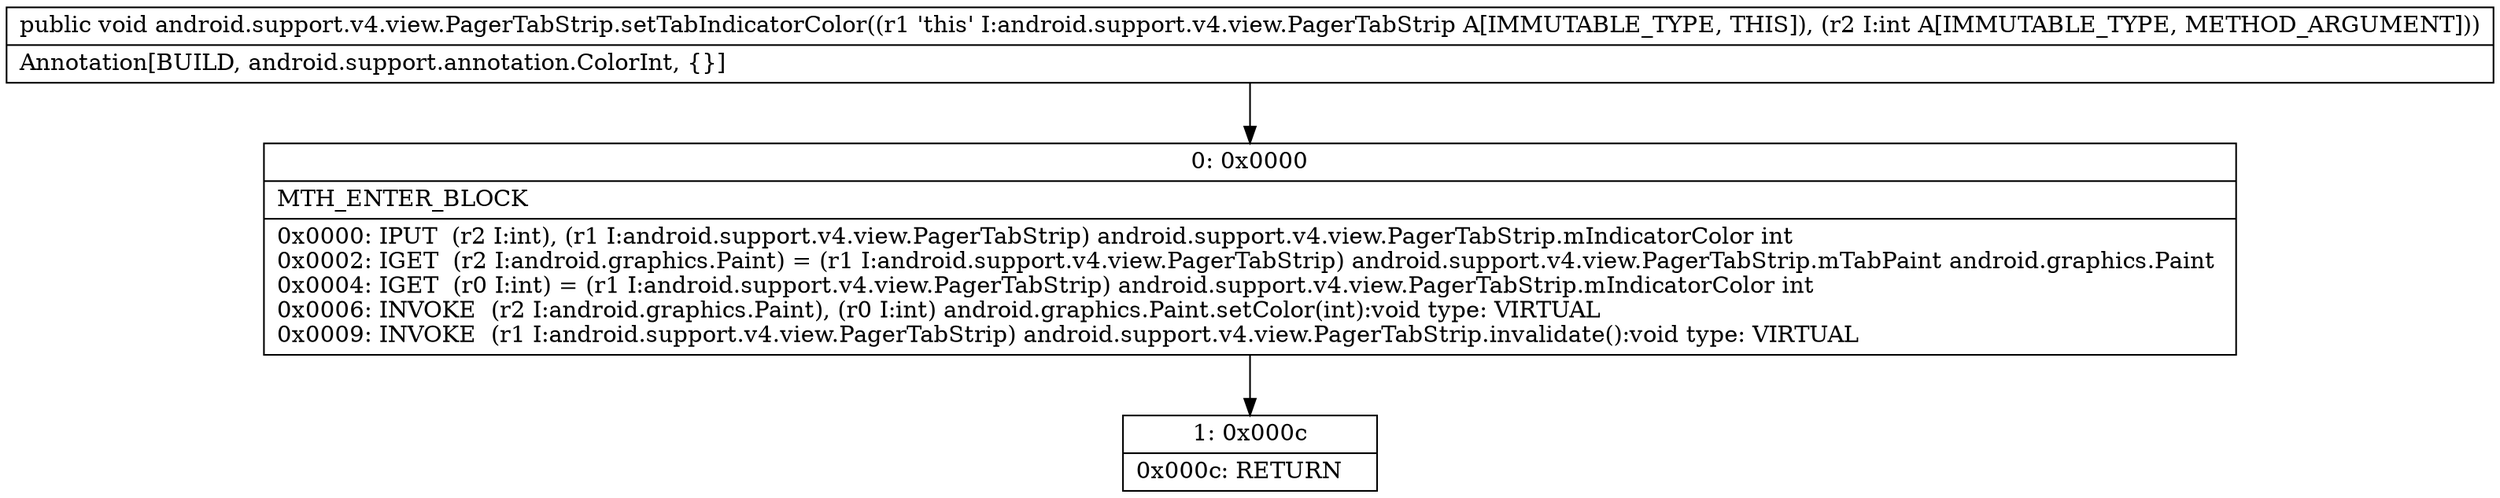 digraph "CFG forandroid.support.v4.view.PagerTabStrip.setTabIndicatorColor(I)V" {
Node_0 [shape=record,label="{0\:\ 0x0000|MTH_ENTER_BLOCK\l|0x0000: IPUT  (r2 I:int), (r1 I:android.support.v4.view.PagerTabStrip) android.support.v4.view.PagerTabStrip.mIndicatorColor int \l0x0002: IGET  (r2 I:android.graphics.Paint) = (r1 I:android.support.v4.view.PagerTabStrip) android.support.v4.view.PagerTabStrip.mTabPaint android.graphics.Paint \l0x0004: IGET  (r0 I:int) = (r1 I:android.support.v4.view.PagerTabStrip) android.support.v4.view.PagerTabStrip.mIndicatorColor int \l0x0006: INVOKE  (r2 I:android.graphics.Paint), (r0 I:int) android.graphics.Paint.setColor(int):void type: VIRTUAL \l0x0009: INVOKE  (r1 I:android.support.v4.view.PagerTabStrip) android.support.v4.view.PagerTabStrip.invalidate():void type: VIRTUAL \l}"];
Node_1 [shape=record,label="{1\:\ 0x000c|0x000c: RETURN   \l}"];
MethodNode[shape=record,label="{public void android.support.v4.view.PagerTabStrip.setTabIndicatorColor((r1 'this' I:android.support.v4.view.PagerTabStrip A[IMMUTABLE_TYPE, THIS]), (r2 I:int A[IMMUTABLE_TYPE, METHOD_ARGUMENT]))  | Annotation[BUILD, android.support.annotation.ColorInt, \{\}]\l}"];
MethodNode -> Node_0;
Node_0 -> Node_1;
}

